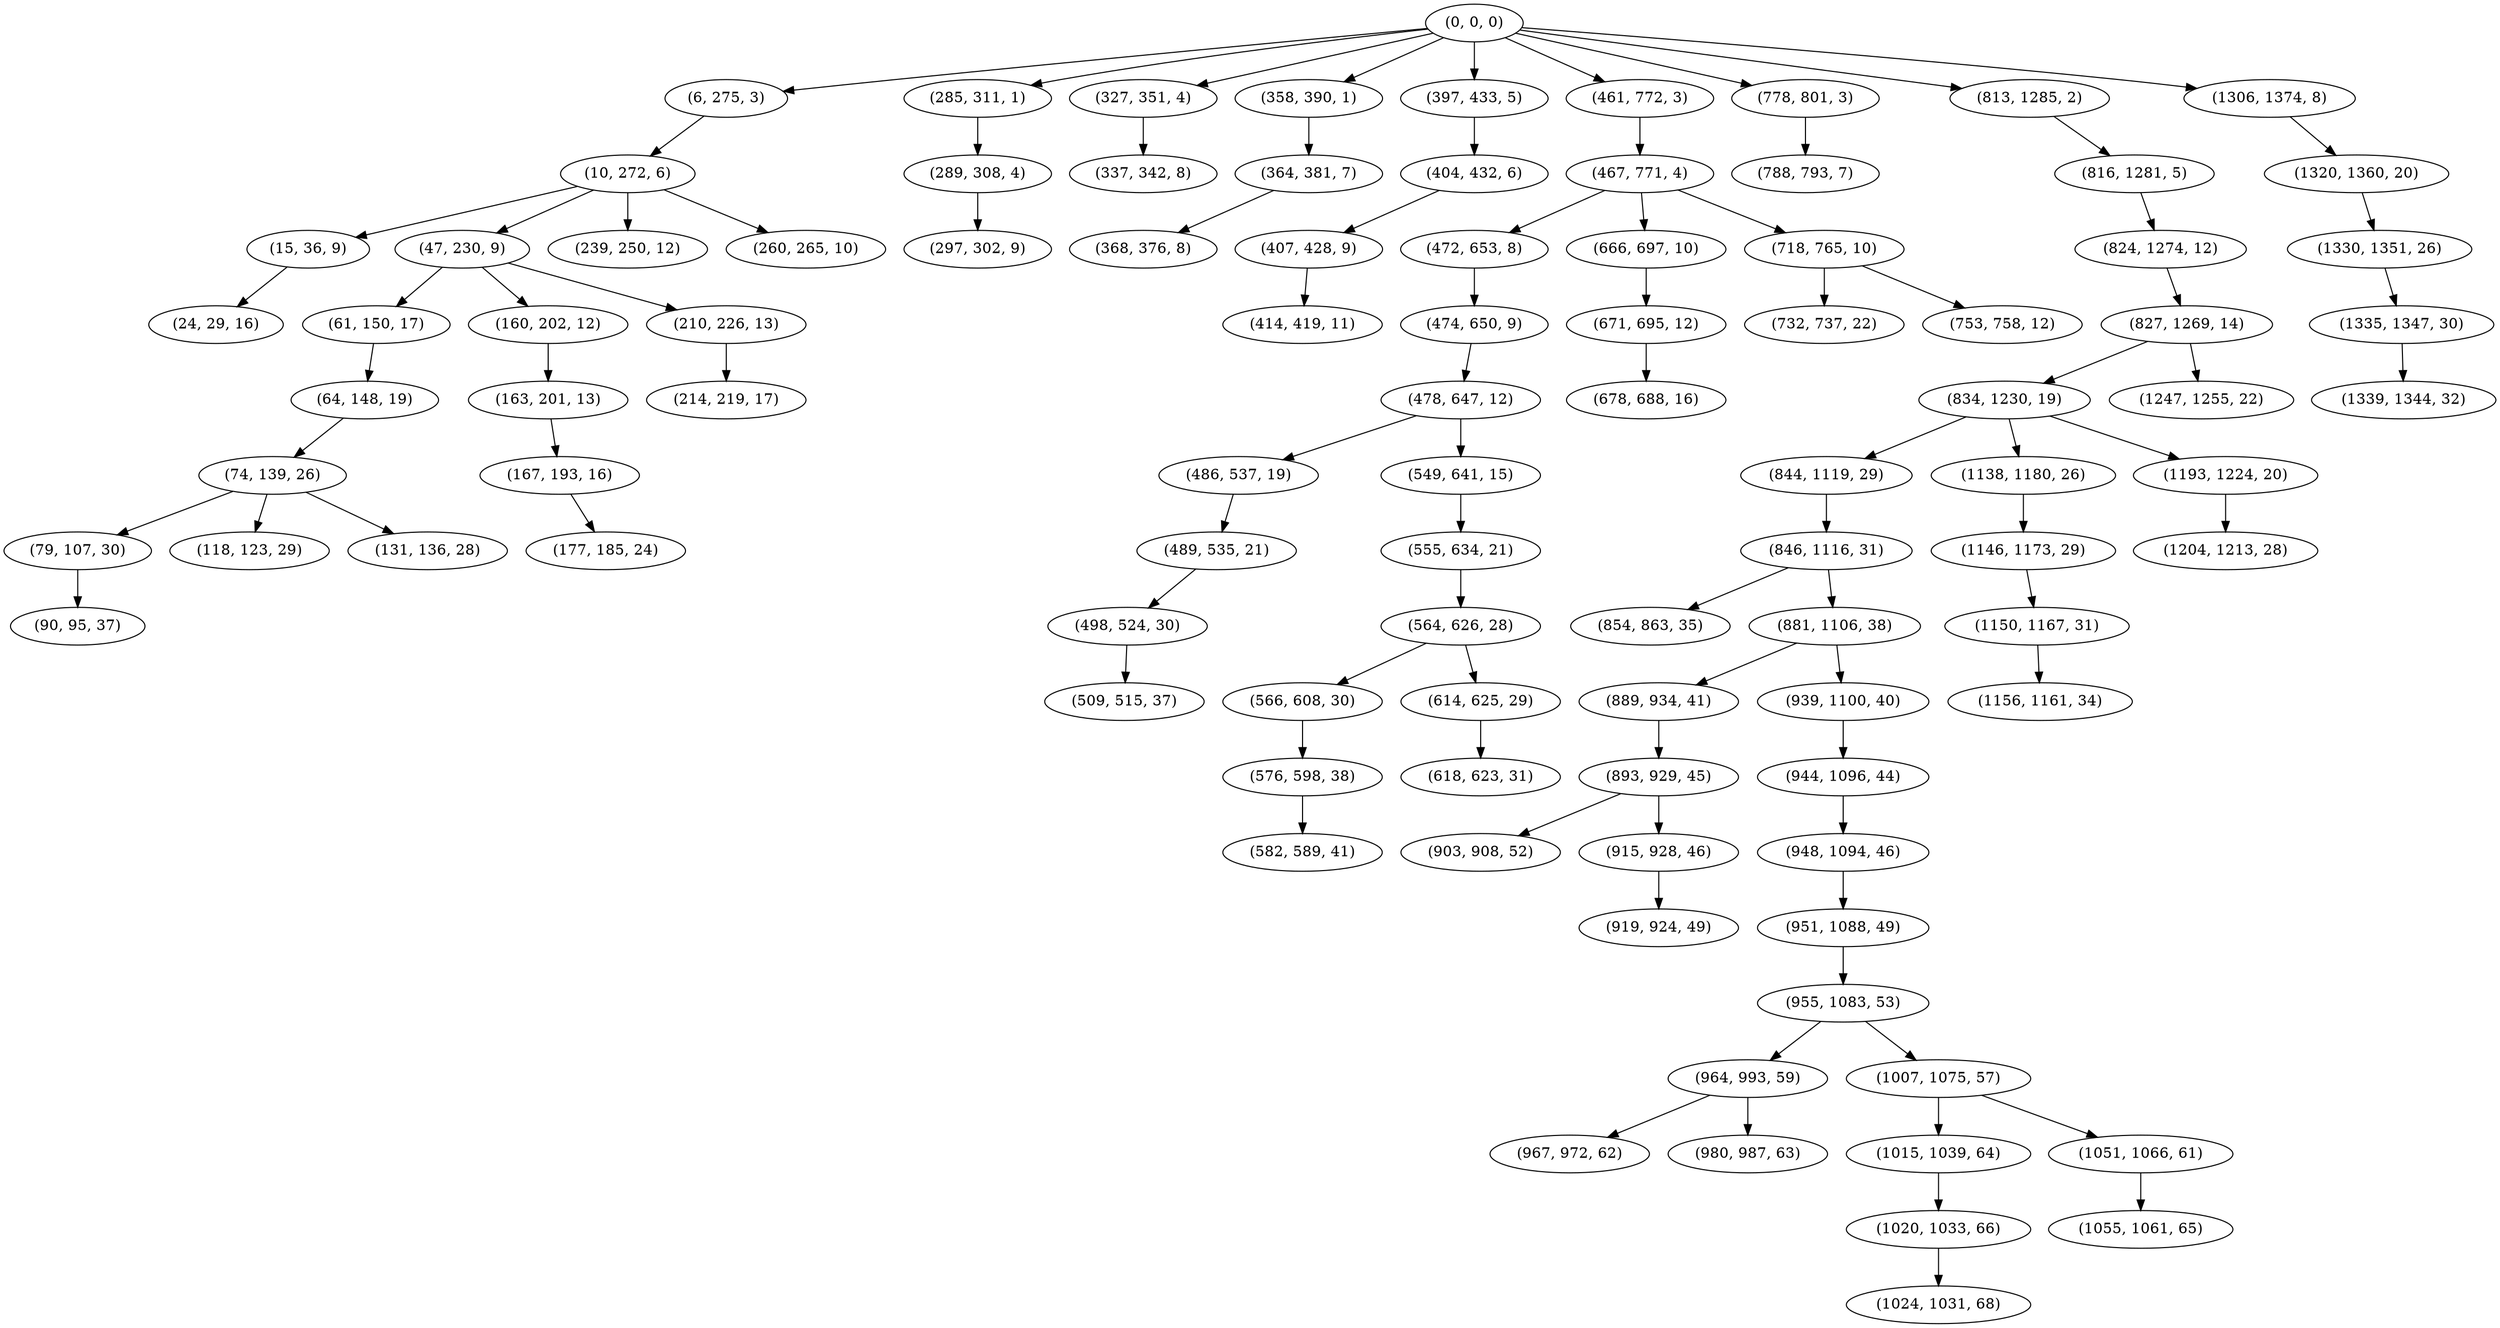 digraph tree {
    "(0, 0, 0)";
    "(6, 275, 3)";
    "(10, 272, 6)";
    "(15, 36, 9)";
    "(24, 29, 16)";
    "(47, 230, 9)";
    "(61, 150, 17)";
    "(64, 148, 19)";
    "(74, 139, 26)";
    "(79, 107, 30)";
    "(90, 95, 37)";
    "(118, 123, 29)";
    "(131, 136, 28)";
    "(160, 202, 12)";
    "(163, 201, 13)";
    "(167, 193, 16)";
    "(177, 185, 24)";
    "(210, 226, 13)";
    "(214, 219, 17)";
    "(239, 250, 12)";
    "(260, 265, 10)";
    "(285, 311, 1)";
    "(289, 308, 4)";
    "(297, 302, 9)";
    "(327, 351, 4)";
    "(337, 342, 8)";
    "(358, 390, 1)";
    "(364, 381, 7)";
    "(368, 376, 8)";
    "(397, 433, 5)";
    "(404, 432, 6)";
    "(407, 428, 9)";
    "(414, 419, 11)";
    "(461, 772, 3)";
    "(467, 771, 4)";
    "(472, 653, 8)";
    "(474, 650, 9)";
    "(478, 647, 12)";
    "(486, 537, 19)";
    "(489, 535, 21)";
    "(498, 524, 30)";
    "(509, 515, 37)";
    "(549, 641, 15)";
    "(555, 634, 21)";
    "(564, 626, 28)";
    "(566, 608, 30)";
    "(576, 598, 38)";
    "(582, 589, 41)";
    "(614, 625, 29)";
    "(618, 623, 31)";
    "(666, 697, 10)";
    "(671, 695, 12)";
    "(678, 688, 16)";
    "(718, 765, 10)";
    "(732, 737, 22)";
    "(753, 758, 12)";
    "(778, 801, 3)";
    "(788, 793, 7)";
    "(813, 1285, 2)";
    "(816, 1281, 5)";
    "(824, 1274, 12)";
    "(827, 1269, 14)";
    "(834, 1230, 19)";
    "(844, 1119, 29)";
    "(846, 1116, 31)";
    "(854, 863, 35)";
    "(881, 1106, 38)";
    "(889, 934, 41)";
    "(893, 929, 45)";
    "(903, 908, 52)";
    "(915, 928, 46)";
    "(919, 924, 49)";
    "(939, 1100, 40)";
    "(944, 1096, 44)";
    "(948, 1094, 46)";
    "(951, 1088, 49)";
    "(955, 1083, 53)";
    "(964, 993, 59)";
    "(967, 972, 62)";
    "(980, 987, 63)";
    "(1007, 1075, 57)";
    "(1015, 1039, 64)";
    "(1020, 1033, 66)";
    "(1024, 1031, 68)";
    "(1051, 1066, 61)";
    "(1055, 1061, 65)";
    "(1138, 1180, 26)";
    "(1146, 1173, 29)";
    "(1150, 1167, 31)";
    "(1156, 1161, 34)";
    "(1193, 1224, 20)";
    "(1204, 1213, 28)";
    "(1247, 1255, 22)";
    "(1306, 1374, 8)";
    "(1320, 1360, 20)";
    "(1330, 1351, 26)";
    "(1335, 1347, 30)";
    "(1339, 1344, 32)";
    "(0, 0, 0)" -> "(6, 275, 3)";
    "(0, 0, 0)" -> "(285, 311, 1)";
    "(0, 0, 0)" -> "(327, 351, 4)";
    "(0, 0, 0)" -> "(358, 390, 1)";
    "(0, 0, 0)" -> "(397, 433, 5)";
    "(0, 0, 0)" -> "(461, 772, 3)";
    "(0, 0, 0)" -> "(778, 801, 3)";
    "(0, 0, 0)" -> "(813, 1285, 2)";
    "(0, 0, 0)" -> "(1306, 1374, 8)";
    "(6, 275, 3)" -> "(10, 272, 6)";
    "(10, 272, 6)" -> "(15, 36, 9)";
    "(10, 272, 6)" -> "(47, 230, 9)";
    "(10, 272, 6)" -> "(239, 250, 12)";
    "(10, 272, 6)" -> "(260, 265, 10)";
    "(15, 36, 9)" -> "(24, 29, 16)";
    "(47, 230, 9)" -> "(61, 150, 17)";
    "(47, 230, 9)" -> "(160, 202, 12)";
    "(47, 230, 9)" -> "(210, 226, 13)";
    "(61, 150, 17)" -> "(64, 148, 19)";
    "(64, 148, 19)" -> "(74, 139, 26)";
    "(74, 139, 26)" -> "(79, 107, 30)";
    "(74, 139, 26)" -> "(118, 123, 29)";
    "(74, 139, 26)" -> "(131, 136, 28)";
    "(79, 107, 30)" -> "(90, 95, 37)";
    "(160, 202, 12)" -> "(163, 201, 13)";
    "(163, 201, 13)" -> "(167, 193, 16)";
    "(167, 193, 16)" -> "(177, 185, 24)";
    "(210, 226, 13)" -> "(214, 219, 17)";
    "(285, 311, 1)" -> "(289, 308, 4)";
    "(289, 308, 4)" -> "(297, 302, 9)";
    "(327, 351, 4)" -> "(337, 342, 8)";
    "(358, 390, 1)" -> "(364, 381, 7)";
    "(364, 381, 7)" -> "(368, 376, 8)";
    "(397, 433, 5)" -> "(404, 432, 6)";
    "(404, 432, 6)" -> "(407, 428, 9)";
    "(407, 428, 9)" -> "(414, 419, 11)";
    "(461, 772, 3)" -> "(467, 771, 4)";
    "(467, 771, 4)" -> "(472, 653, 8)";
    "(467, 771, 4)" -> "(666, 697, 10)";
    "(467, 771, 4)" -> "(718, 765, 10)";
    "(472, 653, 8)" -> "(474, 650, 9)";
    "(474, 650, 9)" -> "(478, 647, 12)";
    "(478, 647, 12)" -> "(486, 537, 19)";
    "(478, 647, 12)" -> "(549, 641, 15)";
    "(486, 537, 19)" -> "(489, 535, 21)";
    "(489, 535, 21)" -> "(498, 524, 30)";
    "(498, 524, 30)" -> "(509, 515, 37)";
    "(549, 641, 15)" -> "(555, 634, 21)";
    "(555, 634, 21)" -> "(564, 626, 28)";
    "(564, 626, 28)" -> "(566, 608, 30)";
    "(564, 626, 28)" -> "(614, 625, 29)";
    "(566, 608, 30)" -> "(576, 598, 38)";
    "(576, 598, 38)" -> "(582, 589, 41)";
    "(614, 625, 29)" -> "(618, 623, 31)";
    "(666, 697, 10)" -> "(671, 695, 12)";
    "(671, 695, 12)" -> "(678, 688, 16)";
    "(718, 765, 10)" -> "(732, 737, 22)";
    "(718, 765, 10)" -> "(753, 758, 12)";
    "(778, 801, 3)" -> "(788, 793, 7)";
    "(813, 1285, 2)" -> "(816, 1281, 5)";
    "(816, 1281, 5)" -> "(824, 1274, 12)";
    "(824, 1274, 12)" -> "(827, 1269, 14)";
    "(827, 1269, 14)" -> "(834, 1230, 19)";
    "(827, 1269, 14)" -> "(1247, 1255, 22)";
    "(834, 1230, 19)" -> "(844, 1119, 29)";
    "(834, 1230, 19)" -> "(1138, 1180, 26)";
    "(834, 1230, 19)" -> "(1193, 1224, 20)";
    "(844, 1119, 29)" -> "(846, 1116, 31)";
    "(846, 1116, 31)" -> "(854, 863, 35)";
    "(846, 1116, 31)" -> "(881, 1106, 38)";
    "(881, 1106, 38)" -> "(889, 934, 41)";
    "(881, 1106, 38)" -> "(939, 1100, 40)";
    "(889, 934, 41)" -> "(893, 929, 45)";
    "(893, 929, 45)" -> "(903, 908, 52)";
    "(893, 929, 45)" -> "(915, 928, 46)";
    "(915, 928, 46)" -> "(919, 924, 49)";
    "(939, 1100, 40)" -> "(944, 1096, 44)";
    "(944, 1096, 44)" -> "(948, 1094, 46)";
    "(948, 1094, 46)" -> "(951, 1088, 49)";
    "(951, 1088, 49)" -> "(955, 1083, 53)";
    "(955, 1083, 53)" -> "(964, 993, 59)";
    "(955, 1083, 53)" -> "(1007, 1075, 57)";
    "(964, 993, 59)" -> "(967, 972, 62)";
    "(964, 993, 59)" -> "(980, 987, 63)";
    "(1007, 1075, 57)" -> "(1015, 1039, 64)";
    "(1007, 1075, 57)" -> "(1051, 1066, 61)";
    "(1015, 1039, 64)" -> "(1020, 1033, 66)";
    "(1020, 1033, 66)" -> "(1024, 1031, 68)";
    "(1051, 1066, 61)" -> "(1055, 1061, 65)";
    "(1138, 1180, 26)" -> "(1146, 1173, 29)";
    "(1146, 1173, 29)" -> "(1150, 1167, 31)";
    "(1150, 1167, 31)" -> "(1156, 1161, 34)";
    "(1193, 1224, 20)" -> "(1204, 1213, 28)";
    "(1306, 1374, 8)" -> "(1320, 1360, 20)";
    "(1320, 1360, 20)" -> "(1330, 1351, 26)";
    "(1330, 1351, 26)" -> "(1335, 1347, 30)";
    "(1335, 1347, 30)" -> "(1339, 1344, 32)";
}
